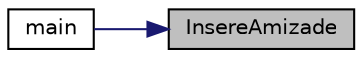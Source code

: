 digraph "InsereAmizade"
{
 // LATEX_PDF_SIZE
  edge [fontname="Helvetica",fontsize="10",labelfontname="Helvetica",labelfontsize="10"];
  node [fontname="Helvetica",fontsize="10",shape=record];
  rankdir="RL";
  Node1 [label="InsereAmizade",height=0.2,width=0.4,color="black", fillcolor="grey75", style="filled", fontcolor="black",tooltip="Cria o um laco de amizade, inserindo o amigo na lista de amigos um do outro Como amizades sao recipro..."];
  Node1 -> Node2 [dir="back",color="midnightblue",fontsize="10",style="solid"];
  Node2 [label="main",height=0.2,width=0.4,color="black", fillcolor="white", style="filled",URL="$cliente_8c.html#a0ddf1224851353fc92bfbff6f499fa97",tooltip=" "];
}
